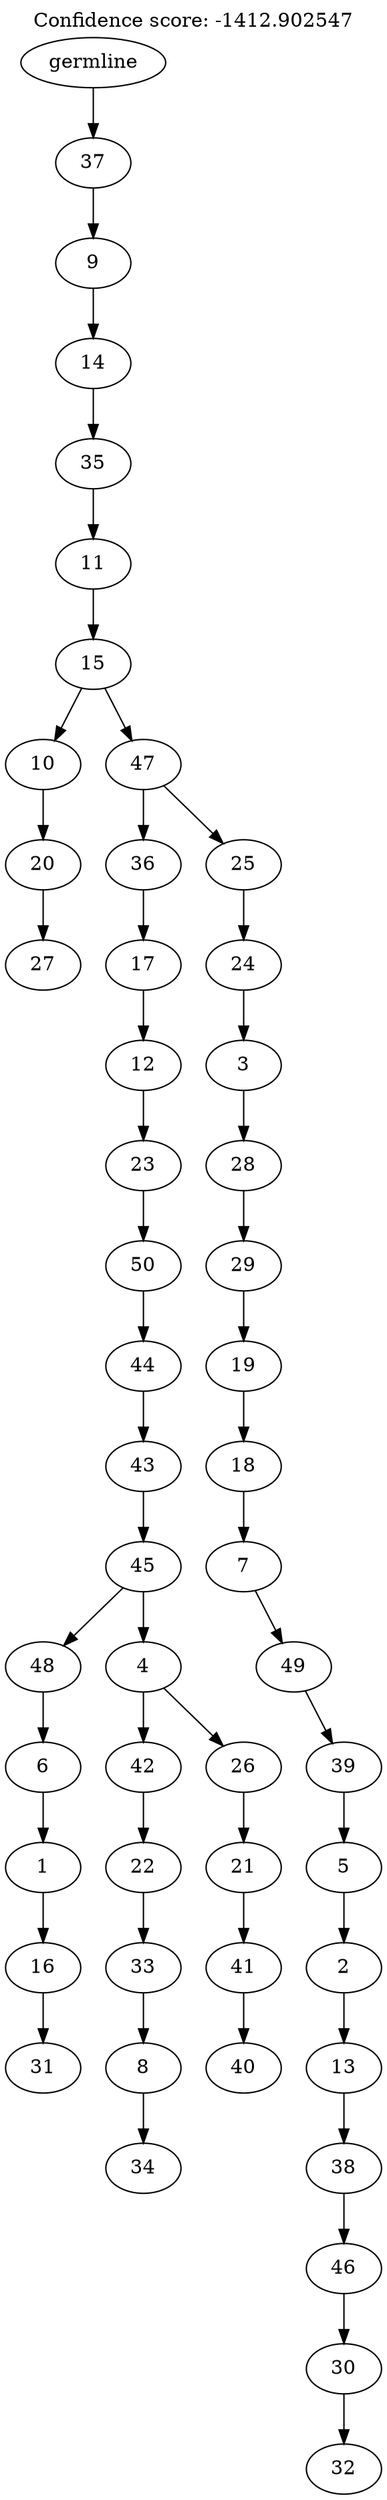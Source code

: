 digraph g {
	"49" -> "50";
	"50" [label="27"];
	"48" -> "49";
	"49" [label="20"];
	"46" -> "47";
	"47" [label="31"];
	"45" -> "46";
	"46" [label="16"];
	"44" -> "45";
	"45" [label="1"];
	"43" -> "44";
	"44" [label="6"];
	"41" -> "42";
	"42" [label="34"];
	"40" -> "41";
	"41" [label="8"];
	"39" -> "40";
	"40" [label="33"];
	"38" -> "39";
	"39" [label="22"];
	"36" -> "37";
	"37" [label="40"];
	"35" -> "36";
	"36" [label="41"];
	"34" -> "35";
	"35" [label="21"];
	"33" -> "34";
	"34" [label="26"];
	"33" -> "38";
	"38" [label="42"];
	"32" -> "33";
	"33" [label="4"];
	"32" -> "43";
	"43" [label="48"];
	"31" -> "32";
	"32" [label="45"];
	"30" -> "31";
	"31" [label="43"];
	"29" -> "30";
	"30" [label="44"];
	"28" -> "29";
	"29" [label="50"];
	"27" -> "28";
	"28" [label="23"];
	"26" -> "27";
	"27" [label="12"];
	"25" -> "26";
	"26" [label="17"];
	"23" -> "24";
	"24" [label="32"];
	"22" -> "23";
	"23" [label="30"];
	"21" -> "22";
	"22" [label="46"];
	"20" -> "21";
	"21" [label="38"];
	"19" -> "20";
	"20" [label="13"];
	"18" -> "19";
	"19" [label="2"];
	"17" -> "18";
	"18" [label="5"];
	"16" -> "17";
	"17" [label="39"];
	"15" -> "16";
	"16" [label="49"];
	"14" -> "15";
	"15" [label="7"];
	"13" -> "14";
	"14" [label="18"];
	"12" -> "13";
	"13" [label="19"];
	"11" -> "12";
	"12" [label="29"];
	"10" -> "11";
	"11" [label="28"];
	"9" -> "10";
	"10" [label="3"];
	"8" -> "9";
	"9" [label="24"];
	"7" -> "8";
	"8" [label="25"];
	"7" -> "25";
	"25" [label="36"];
	"6" -> "7";
	"7" [label="47"];
	"6" -> "48";
	"48" [label="10"];
	"5" -> "6";
	"6" [label="15"];
	"4" -> "5";
	"5" [label="11"];
	"3" -> "4";
	"4" [label="35"];
	"2" -> "3";
	"3" [label="14"];
	"1" -> "2";
	"2" [label="9"];
	"0" -> "1";
	"1" [label="37"];
	"0" [label="germline"];
	labelloc="t";
	label="Confidence score: -1412.902547";
}
